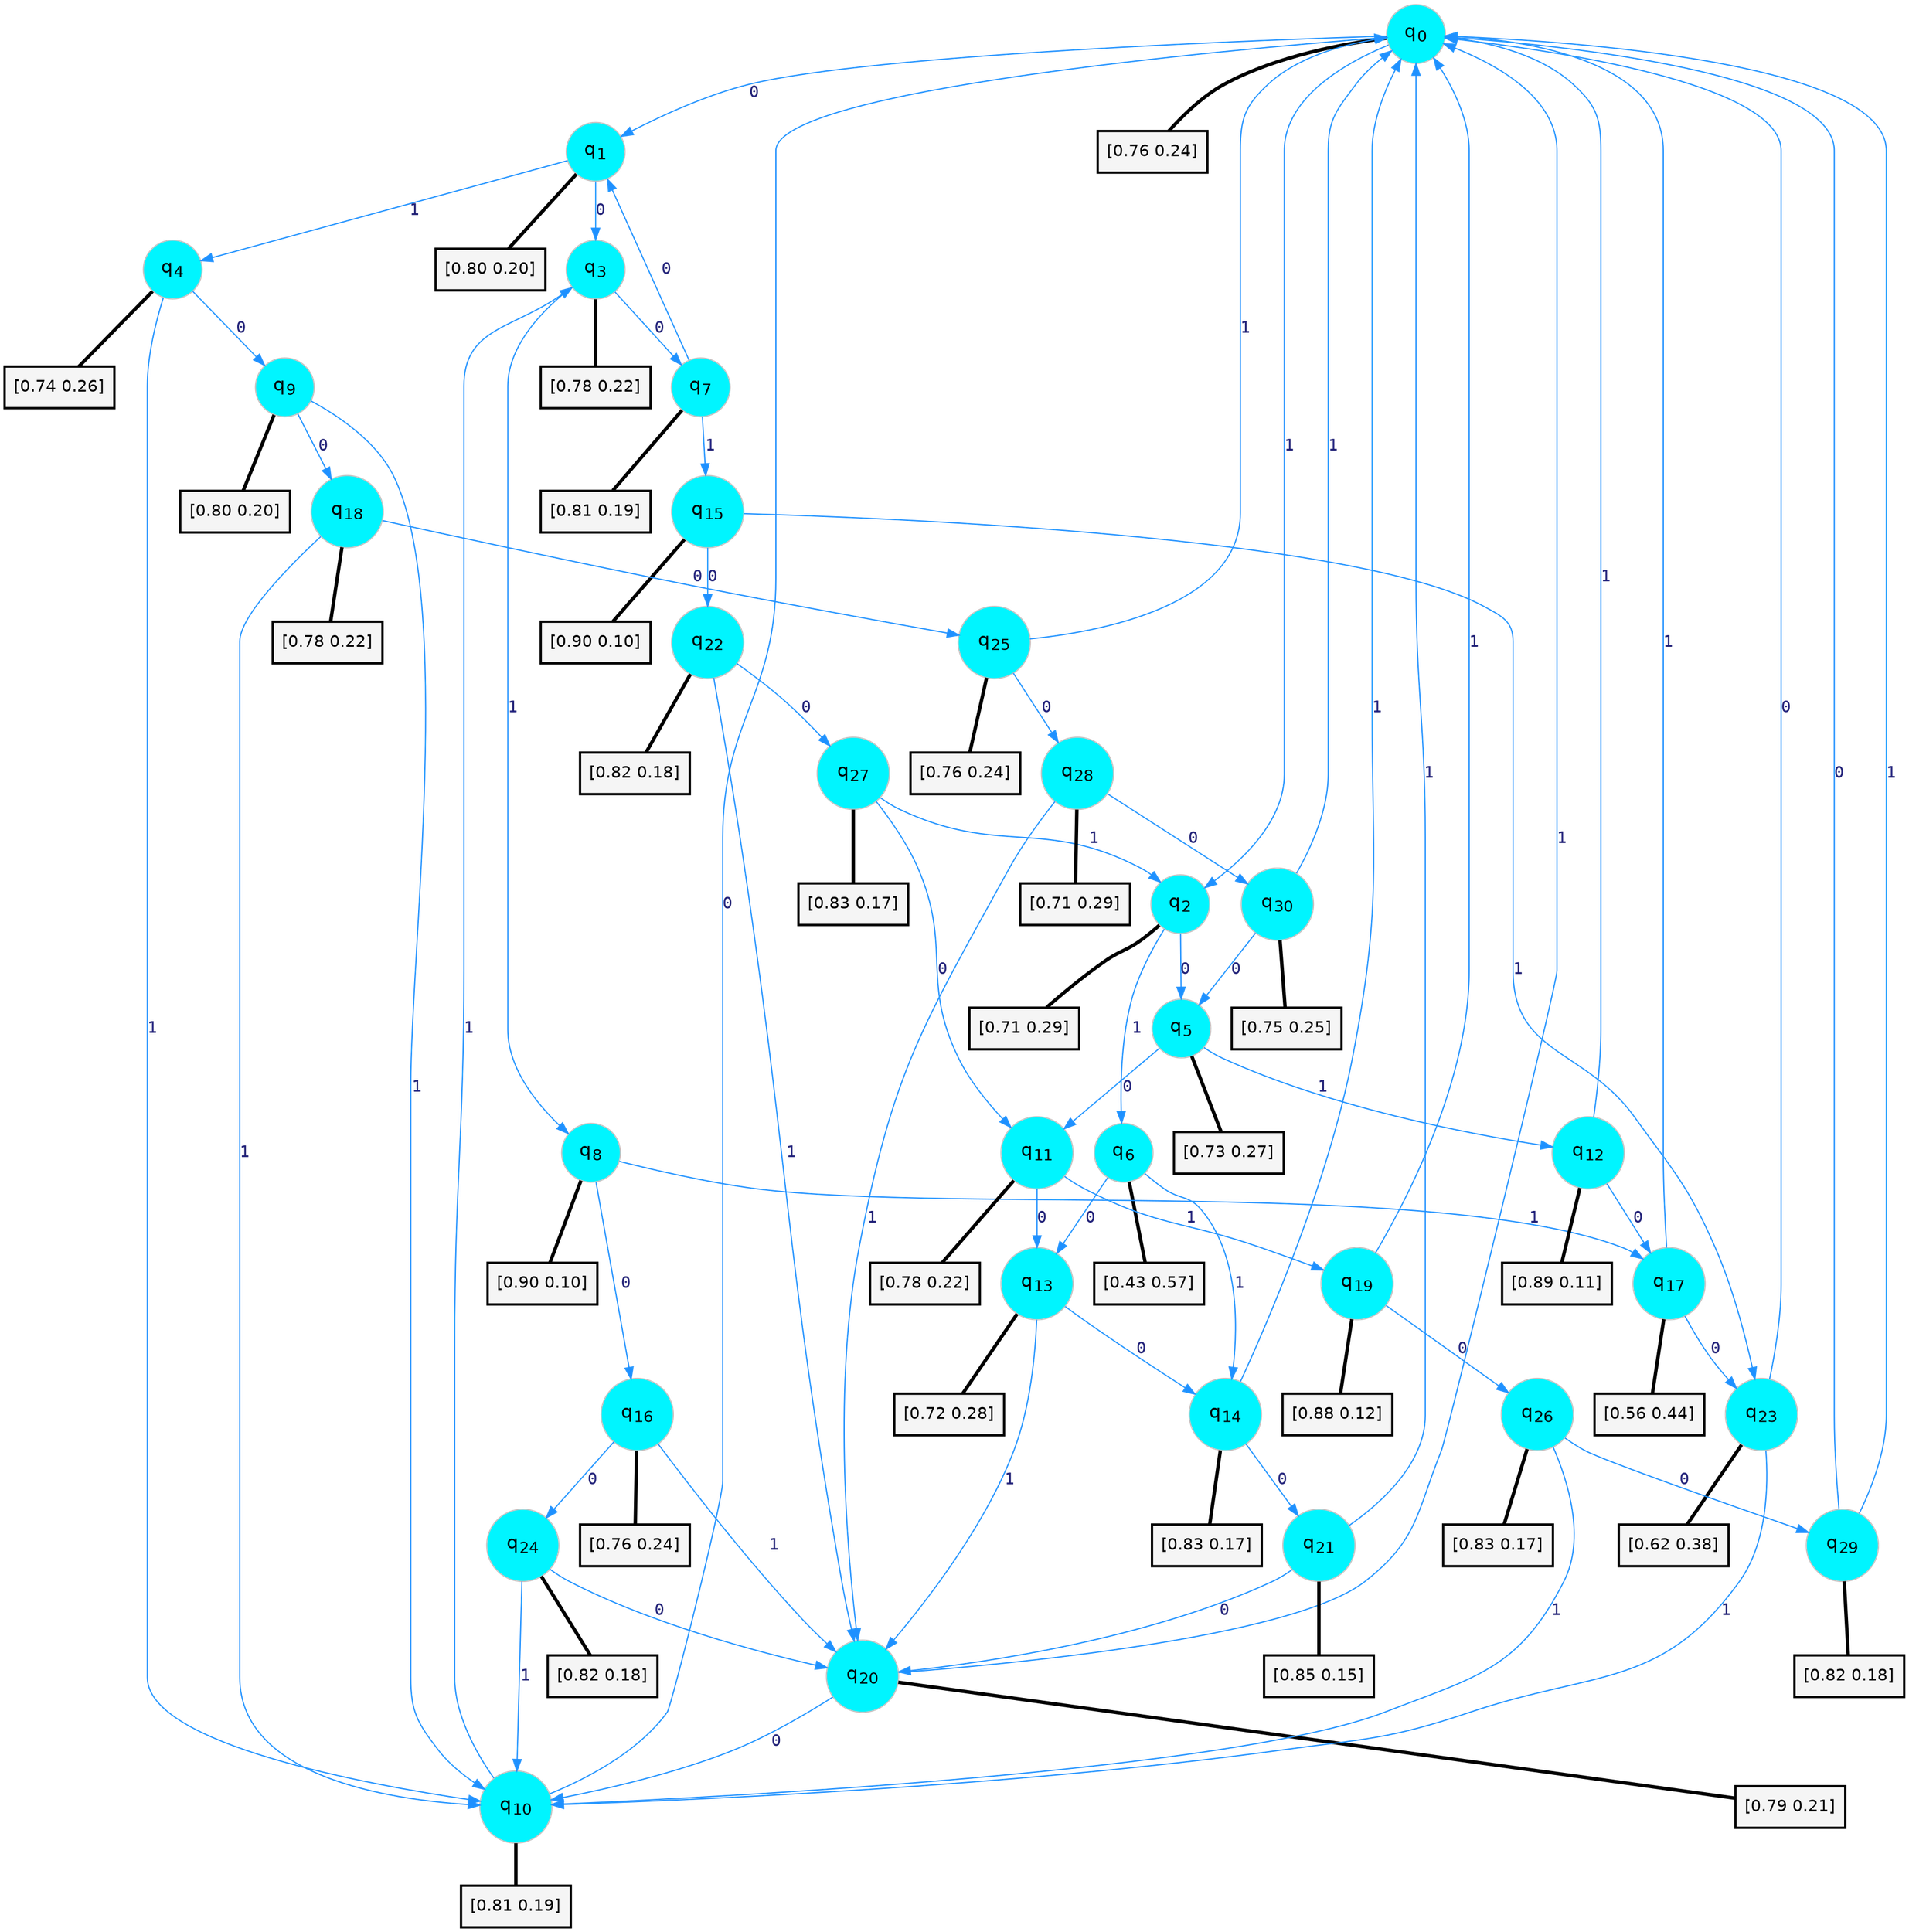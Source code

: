 digraph G {
graph [
bgcolor=transparent, dpi=300, rankdir=TD, size="40,25"];
node [
color=gray, fillcolor=turquoise1, fontcolor=black, fontname=Helvetica, fontsize=16, fontweight=bold, shape=circle, style=filled];
edge [
arrowsize=1, color=dodgerblue1, fontcolor=midnightblue, fontname=courier, fontweight=bold, penwidth=1, style=solid, weight=20];
0[label=<q<SUB>0</SUB>>];
1[label=<q<SUB>1</SUB>>];
2[label=<q<SUB>2</SUB>>];
3[label=<q<SUB>3</SUB>>];
4[label=<q<SUB>4</SUB>>];
5[label=<q<SUB>5</SUB>>];
6[label=<q<SUB>6</SUB>>];
7[label=<q<SUB>7</SUB>>];
8[label=<q<SUB>8</SUB>>];
9[label=<q<SUB>9</SUB>>];
10[label=<q<SUB>10</SUB>>];
11[label=<q<SUB>11</SUB>>];
12[label=<q<SUB>12</SUB>>];
13[label=<q<SUB>13</SUB>>];
14[label=<q<SUB>14</SUB>>];
15[label=<q<SUB>15</SUB>>];
16[label=<q<SUB>16</SUB>>];
17[label=<q<SUB>17</SUB>>];
18[label=<q<SUB>18</SUB>>];
19[label=<q<SUB>19</SUB>>];
20[label=<q<SUB>20</SUB>>];
21[label=<q<SUB>21</SUB>>];
22[label=<q<SUB>22</SUB>>];
23[label=<q<SUB>23</SUB>>];
24[label=<q<SUB>24</SUB>>];
25[label=<q<SUB>25</SUB>>];
26[label=<q<SUB>26</SUB>>];
27[label=<q<SUB>27</SUB>>];
28[label=<q<SUB>28</SUB>>];
29[label=<q<SUB>29</SUB>>];
30[label=<q<SUB>30</SUB>>];
31[label="[0.76 0.24]", shape=box,fontcolor=black, fontname=Helvetica, fontsize=14, penwidth=2, fillcolor=whitesmoke,color=black];
32[label="[0.80 0.20]", shape=box,fontcolor=black, fontname=Helvetica, fontsize=14, penwidth=2, fillcolor=whitesmoke,color=black];
33[label="[0.71 0.29]", shape=box,fontcolor=black, fontname=Helvetica, fontsize=14, penwidth=2, fillcolor=whitesmoke,color=black];
34[label="[0.78 0.22]", shape=box,fontcolor=black, fontname=Helvetica, fontsize=14, penwidth=2, fillcolor=whitesmoke,color=black];
35[label="[0.74 0.26]", shape=box,fontcolor=black, fontname=Helvetica, fontsize=14, penwidth=2, fillcolor=whitesmoke,color=black];
36[label="[0.73 0.27]", shape=box,fontcolor=black, fontname=Helvetica, fontsize=14, penwidth=2, fillcolor=whitesmoke,color=black];
37[label="[0.43 0.57]", shape=box,fontcolor=black, fontname=Helvetica, fontsize=14, penwidth=2, fillcolor=whitesmoke,color=black];
38[label="[0.81 0.19]", shape=box,fontcolor=black, fontname=Helvetica, fontsize=14, penwidth=2, fillcolor=whitesmoke,color=black];
39[label="[0.90 0.10]", shape=box,fontcolor=black, fontname=Helvetica, fontsize=14, penwidth=2, fillcolor=whitesmoke,color=black];
40[label="[0.80 0.20]", shape=box,fontcolor=black, fontname=Helvetica, fontsize=14, penwidth=2, fillcolor=whitesmoke,color=black];
41[label="[0.81 0.19]", shape=box,fontcolor=black, fontname=Helvetica, fontsize=14, penwidth=2, fillcolor=whitesmoke,color=black];
42[label="[0.78 0.22]", shape=box,fontcolor=black, fontname=Helvetica, fontsize=14, penwidth=2, fillcolor=whitesmoke,color=black];
43[label="[0.89 0.11]", shape=box,fontcolor=black, fontname=Helvetica, fontsize=14, penwidth=2, fillcolor=whitesmoke,color=black];
44[label="[0.72 0.28]", shape=box,fontcolor=black, fontname=Helvetica, fontsize=14, penwidth=2, fillcolor=whitesmoke,color=black];
45[label="[0.83 0.17]", shape=box,fontcolor=black, fontname=Helvetica, fontsize=14, penwidth=2, fillcolor=whitesmoke,color=black];
46[label="[0.90 0.10]", shape=box,fontcolor=black, fontname=Helvetica, fontsize=14, penwidth=2, fillcolor=whitesmoke,color=black];
47[label="[0.76 0.24]", shape=box,fontcolor=black, fontname=Helvetica, fontsize=14, penwidth=2, fillcolor=whitesmoke,color=black];
48[label="[0.56 0.44]", shape=box,fontcolor=black, fontname=Helvetica, fontsize=14, penwidth=2, fillcolor=whitesmoke,color=black];
49[label="[0.78 0.22]", shape=box,fontcolor=black, fontname=Helvetica, fontsize=14, penwidth=2, fillcolor=whitesmoke,color=black];
50[label="[0.88 0.12]", shape=box,fontcolor=black, fontname=Helvetica, fontsize=14, penwidth=2, fillcolor=whitesmoke,color=black];
51[label="[0.79 0.21]", shape=box,fontcolor=black, fontname=Helvetica, fontsize=14, penwidth=2, fillcolor=whitesmoke,color=black];
52[label="[0.85 0.15]", shape=box,fontcolor=black, fontname=Helvetica, fontsize=14, penwidth=2, fillcolor=whitesmoke,color=black];
53[label="[0.82 0.18]", shape=box,fontcolor=black, fontname=Helvetica, fontsize=14, penwidth=2, fillcolor=whitesmoke,color=black];
54[label="[0.62 0.38]", shape=box,fontcolor=black, fontname=Helvetica, fontsize=14, penwidth=2, fillcolor=whitesmoke,color=black];
55[label="[0.82 0.18]", shape=box,fontcolor=black, fontname=Helvetica, fontsize=14, penwidth=2, fillcolor=whitesmoke,color=black];
56[label="[0.76 0.24]", shape=box,fontcolor=black, fontname=Helvetica, fontsize=14, penwidth=2, fillcolor=whitesmoke,color=black];
57[label="[0.83 0.17]", shape=box,fontcolor=black, fontname=Helvetica, fontsize=14, penwidth=2, fillcolor=whitesmoke,color=black];
58[label="[0.83 0.17]", shape=box,fontcolor=black, fontname=Helvetica, fontsize=14, penwidth=2, fillcolor=whitesmoke,color=black];
59[label="[0.71 0.29]", shape=box,fontcolor=black, fontname=Helvetica, fontsize=14, penwidth=2, fillcolor=whitesmoke,color=black];
60[label="[0.82 0.18]", shape=box,fontcolor=black, fontname=Helvetica, fontsize=14, penwidth=2, fillcolor=whitesmoke,color=black];
61[label="[0.75 0.25]", shape=box,fontcolor=black, fontname=Helvetica, fontsize=14, penwidth=2, fillcolor=whitesmoke,color=black];
0->1 [label=0];
0->2 [label=1];
0->31 [arrowhead=none, penwidth=3,color=black];
1->3 [label=0];
1->4 [label=1];
1->32 [arrowhead=none, penwidth=3,color=black];
2->5 [label=0];
2->6 [label=1];
2->33 [arrowhead=none, penwidth=3,color=black];
3->7 [label=0];
3->8 [label=1];
3->34 [arrowhead=none, penwidth=3,color=black];
4->9 [label=0];
4->10 [label=1];
4->35 [arrowhead=none, penwidth=3,color=black];
5->11 [label=0];
5->12 [label=1];
5->36 [arrowhead=none, penwidth=3,color=black];
6->13 [label=0];
6->14 [label=1];
6->37 [arrowhead=none, penwidth=3,color=black];
7->1 [label=0];
7->15 [label=1];
7->38 [arrowhead=none, penwidth=3,color=black];
8->16 [label=0];
8->17 [label=1];
8->39 [arrowhead=none, penwidth=3,color=black];
9->18 [label=0];
9->10 [label=1];
9->40 [arrowhead=none, penwidth=3,color=black];
10->0 [label=0];
10->3 [label=1];
10->41 [arrowhead=none, penwidth=3,color=black];
11->13 [label=0];
11->19 [label=1];
11->42 [arrowhead=none, penwidth=3,color=black];
12->17 [label=0];
12->0 [label=1];
12->43 [arrowhead=none, penwidth=3,color=black];
13->14 [label=0];
13->20 [label=1];
13->44 [arrowhead=none, penwidth=3,color=black];
14->21 [label=0];
14->0 [label=1];
14->45 [arrowhead=none, penwidth=3,color=black];
15->22 [label=0];
15->23 [label=1];
15->46 [arrowhead=none, penwidth=3,color=black];
16->24 [label=0];
16->20 [label=1];
16->47 [arrowhead=none, penwidth=3,color=black];
17->23 [label=0];
17->0 [label=1];
17->48 [arrowhead=none, penwidth=3,color=black];
18->25 [label=0];
18->10 [label=1];
18->49 [arrowhead=none, penwidth=3,color=black];
19->26 [label=0];
19->0 [label=1];
19->50 [arrowhead=none, penwidth=3,color=black];
20->10 [label=0];
20->0 [label=1];
20->51 [arrowhead=none, penwidth=3,color=black];
21->20 [label=0];
21->0 [label=1];
21->52 [arrowhead=none, penwidth=3,color=black];
22->27 [label=0];
22->20 [label=1];
22->53 [arrowhead=none, penwidth=3,color=black];
23->0 [label=0];
23->10 [label=1];
23->54 [arrowhead=none, penwidth=3,color=black];
24->20 [label=0];
24->10 [label=1];
24->55 [arrowhead=none, penwidth=3,color=black];
25->28 [label=0];
25->0 [label=1];
25->56 [arrowhead=none, penwidth=3,color=black];
26->29 [label=0];
26->10 [label=1];
26->57 [arrowhead=none, penwidth=3,color=black];
27->11 [label=0];
27->2 [label=1];
27->58 [arrowhead=none, penwidth=3,color=black];
28->30 [label=0];
28->20 [label=1];
28->59 [arrowhead=none, penwidth=3,color=black];
29->0 [label=0];
29->0 [label=1];
29->60 [arrowhead=none, penwidth=3,color=black];
30->5 [label=0];
30->0 [label=1];
30->61 [arrowhead=none, penwidth=3,color=black];
}
